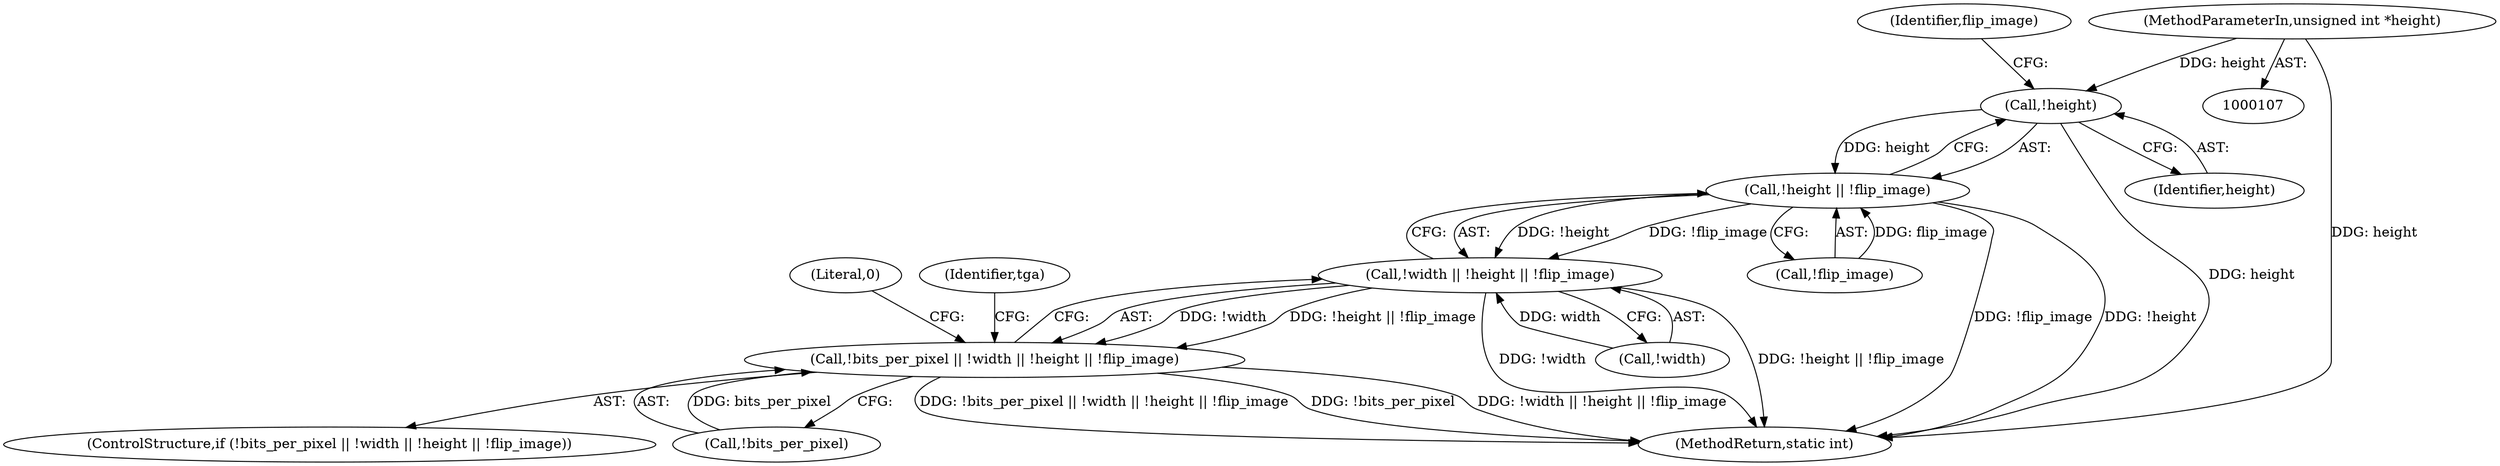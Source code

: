 digraph "0_openjpeg_2cd30c2b06ce332dede81cccad8b334cde997281_0@pointer" {
"1000132" [label="(Call,!height)"];
"1000111" [label="(MethodParameterIn,unsigned int *height)"];
"1000131" [label="(Call,!height || !flip_image)"];
"1000128" [label="(Call,!width || !height || !flip_image)"];
"1000125" [label="(Call,!bits_per_pixel || !width || !height || !flip_image)"];
"1000135" [label="(Identifier,flip_image)"];
"1000138" [label="(Literal,0)"];
"1000111" [label="(MethodParameterIn,unsigned int *height)"];
"1000132" [label="(Call,!height)"];
"1000126" [label="(Call,!bits_per_pixel)"];
"1000133" [label="(Identifier,height)"];
"1000125" [label="(Call,!bits_per_pixel || !width || !height || !flip_image)"];
"1000124" [label="(ControlStructure,if (!bits_per_pixel || !width || !height || !flip_image))"];
"1000128" [label="(Call,!width || !height || !flip_image)"];
"1000129" [label="(Call,!width)"];
"1000142" [label="(Identifier,tga)"];
"1000131" [label="(Call,!height || !flip_image)"];
"1000134" [label="(Call,!flip_image)"];
"1000289" [label="(MethodReturn,static int)"];
"1000132" -> "1000131"  [label="AST: "];
"1000132" -> "1000133"  [label="CFG: "];
"1000133" -> "1000132"  [label="AST: "];
"1000135" -> "1000132"  [label="CFG: "];
"1000131" -> "1000132"  [label="CFG: "];
"1000132" -> "1000289"  [label="DDG: height"];
"1000132" -> "1000131"  [label="DDG: height"];
"1000111" -> "1000132"  [label="DDG: height"];
"1000111" -> "1000107"  [label="AST: "];
"1000111" -> "1000289"  [label="DDG: height"];
"1000131" -> "1000128"  [label="AST: "];
"1000131" -> "1000134"  [label="CFG: "];
"1000134" -> "1000131"  [label="AST: "];
"1000128" -> "1000131"  [label="CFG: "];
"1000131" -> "1000289"  [label="DDG: !height"];
"1000131" -> "1000289"  [label="DDG: !flip_image"];
"1000131" -> "1000128"  [label="DDG: !height"];
"1000131" -> "1000128"  [label="DDG: !flip_image"];
"1000134" -> "1000131"  [label="DDG: flip_image"];
"1000128" -> "1000125"  [label="AST: "];
"1000128" -> "1000129"  [label="CFG: "];
"1000129" -> "1000128"  [label="AST: "];
"1000125" -> "1000128"  [label="CFG: "];
"1000128" -> "1000289"  [label="DDG: !width"];
"1000128" -> "1000289"  [label="DDG: !height || !flip_image"];
"1000128" -> "1000125"  [label="DDG: !width"];
"1000128" -> "1000125"  [label="DDG: !height || !flip_image"];
"1000129" -> "1000128"  [label="DDG: width"];
"1000125" -> "1000124"  [label="AST: "];
"1000125" -> "1000126"  [label="CFG: "];
"1000126" -> "1000125"  [label="AST: "];
"1000138" -> "1000125"  [label="CFG: "];
"1000142" -> "1000125"  [label="CFG: "];
"1000125" -> "1000289"  [label="DDG: !bits_per_pixel || !width || !height || !flip_image"];
"1000125" -> "1000289"  [label="DDG: !bits_per_pixel"];
"1000125" -> "1000289"  [label="DDG: !width || !height || !flip_image"];
"1000126" -> "1000125"  [label="DDG: bits_per_pixel"];
}
